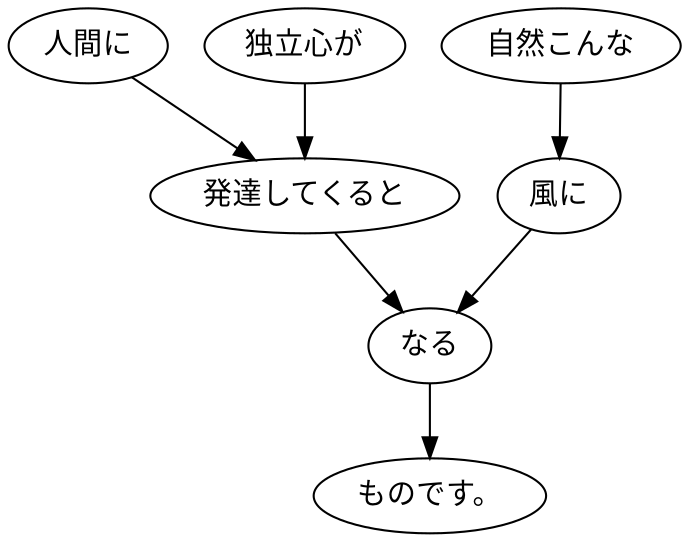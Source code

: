 digraph graph3710 {
	node0 [label="人間に"];
	node1 [label="独立心が"];
	node2 [label="発達してくると"];
	node3 [label="自然こんな"];
	node4 [label="風に"];
	node5 [label="なる"];
	node6 [label="ものです。"];
	node0 -> node2;
	node1 -> node2;
	node2 -> node5;
	node3 -> node4;
	node4 -> node5;
	node5 -> node6;
}
